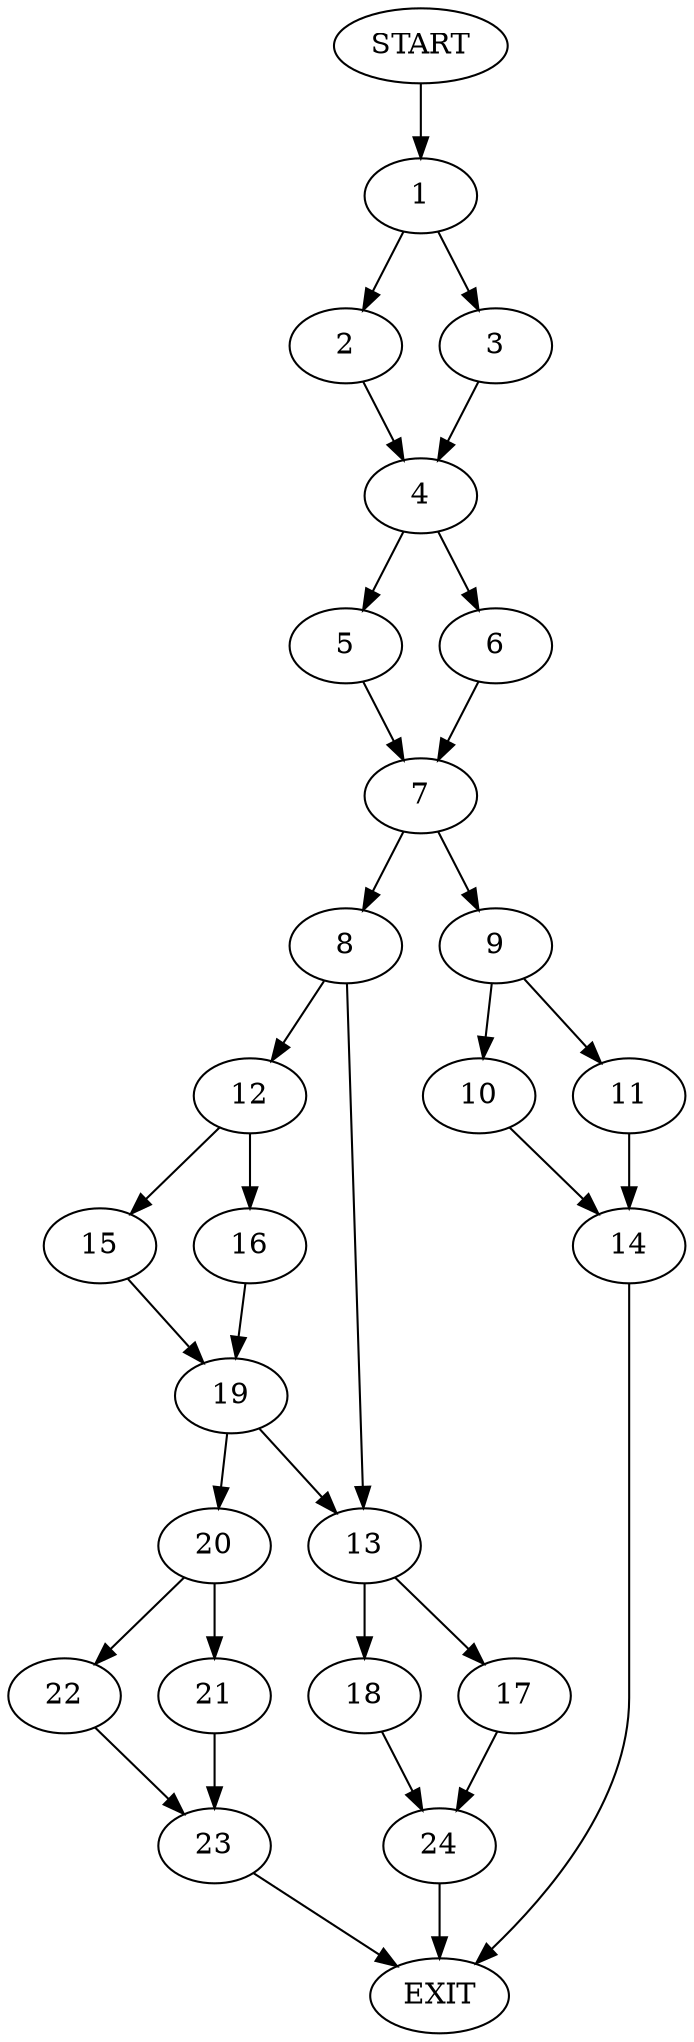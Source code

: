 digraph {
0 [label="START"]
25 [label="EXIT"]
0 -> 1
1 -> 2
1 -> 3
2 -> 4
3 -> 4
4 -> 5
4 -> 6
6 -> 7
5 -> 7
7 -> 8
7 -> 9
9 -> 10
9 -> 11
8 -> 12
8 -> 13
10 -> 14
11 -> 14
14 -> 25
12 -> 15
12 -> 16
13 -> 17
13 -> 18
16 -> 19
15 -> 19
19 -> 13
19 -> 20
20 -> 21
20 -> 22
22 -> 23
21 -> 23
23 -> 25
17 -> 24
18 -> 24
24 -> 25
}

